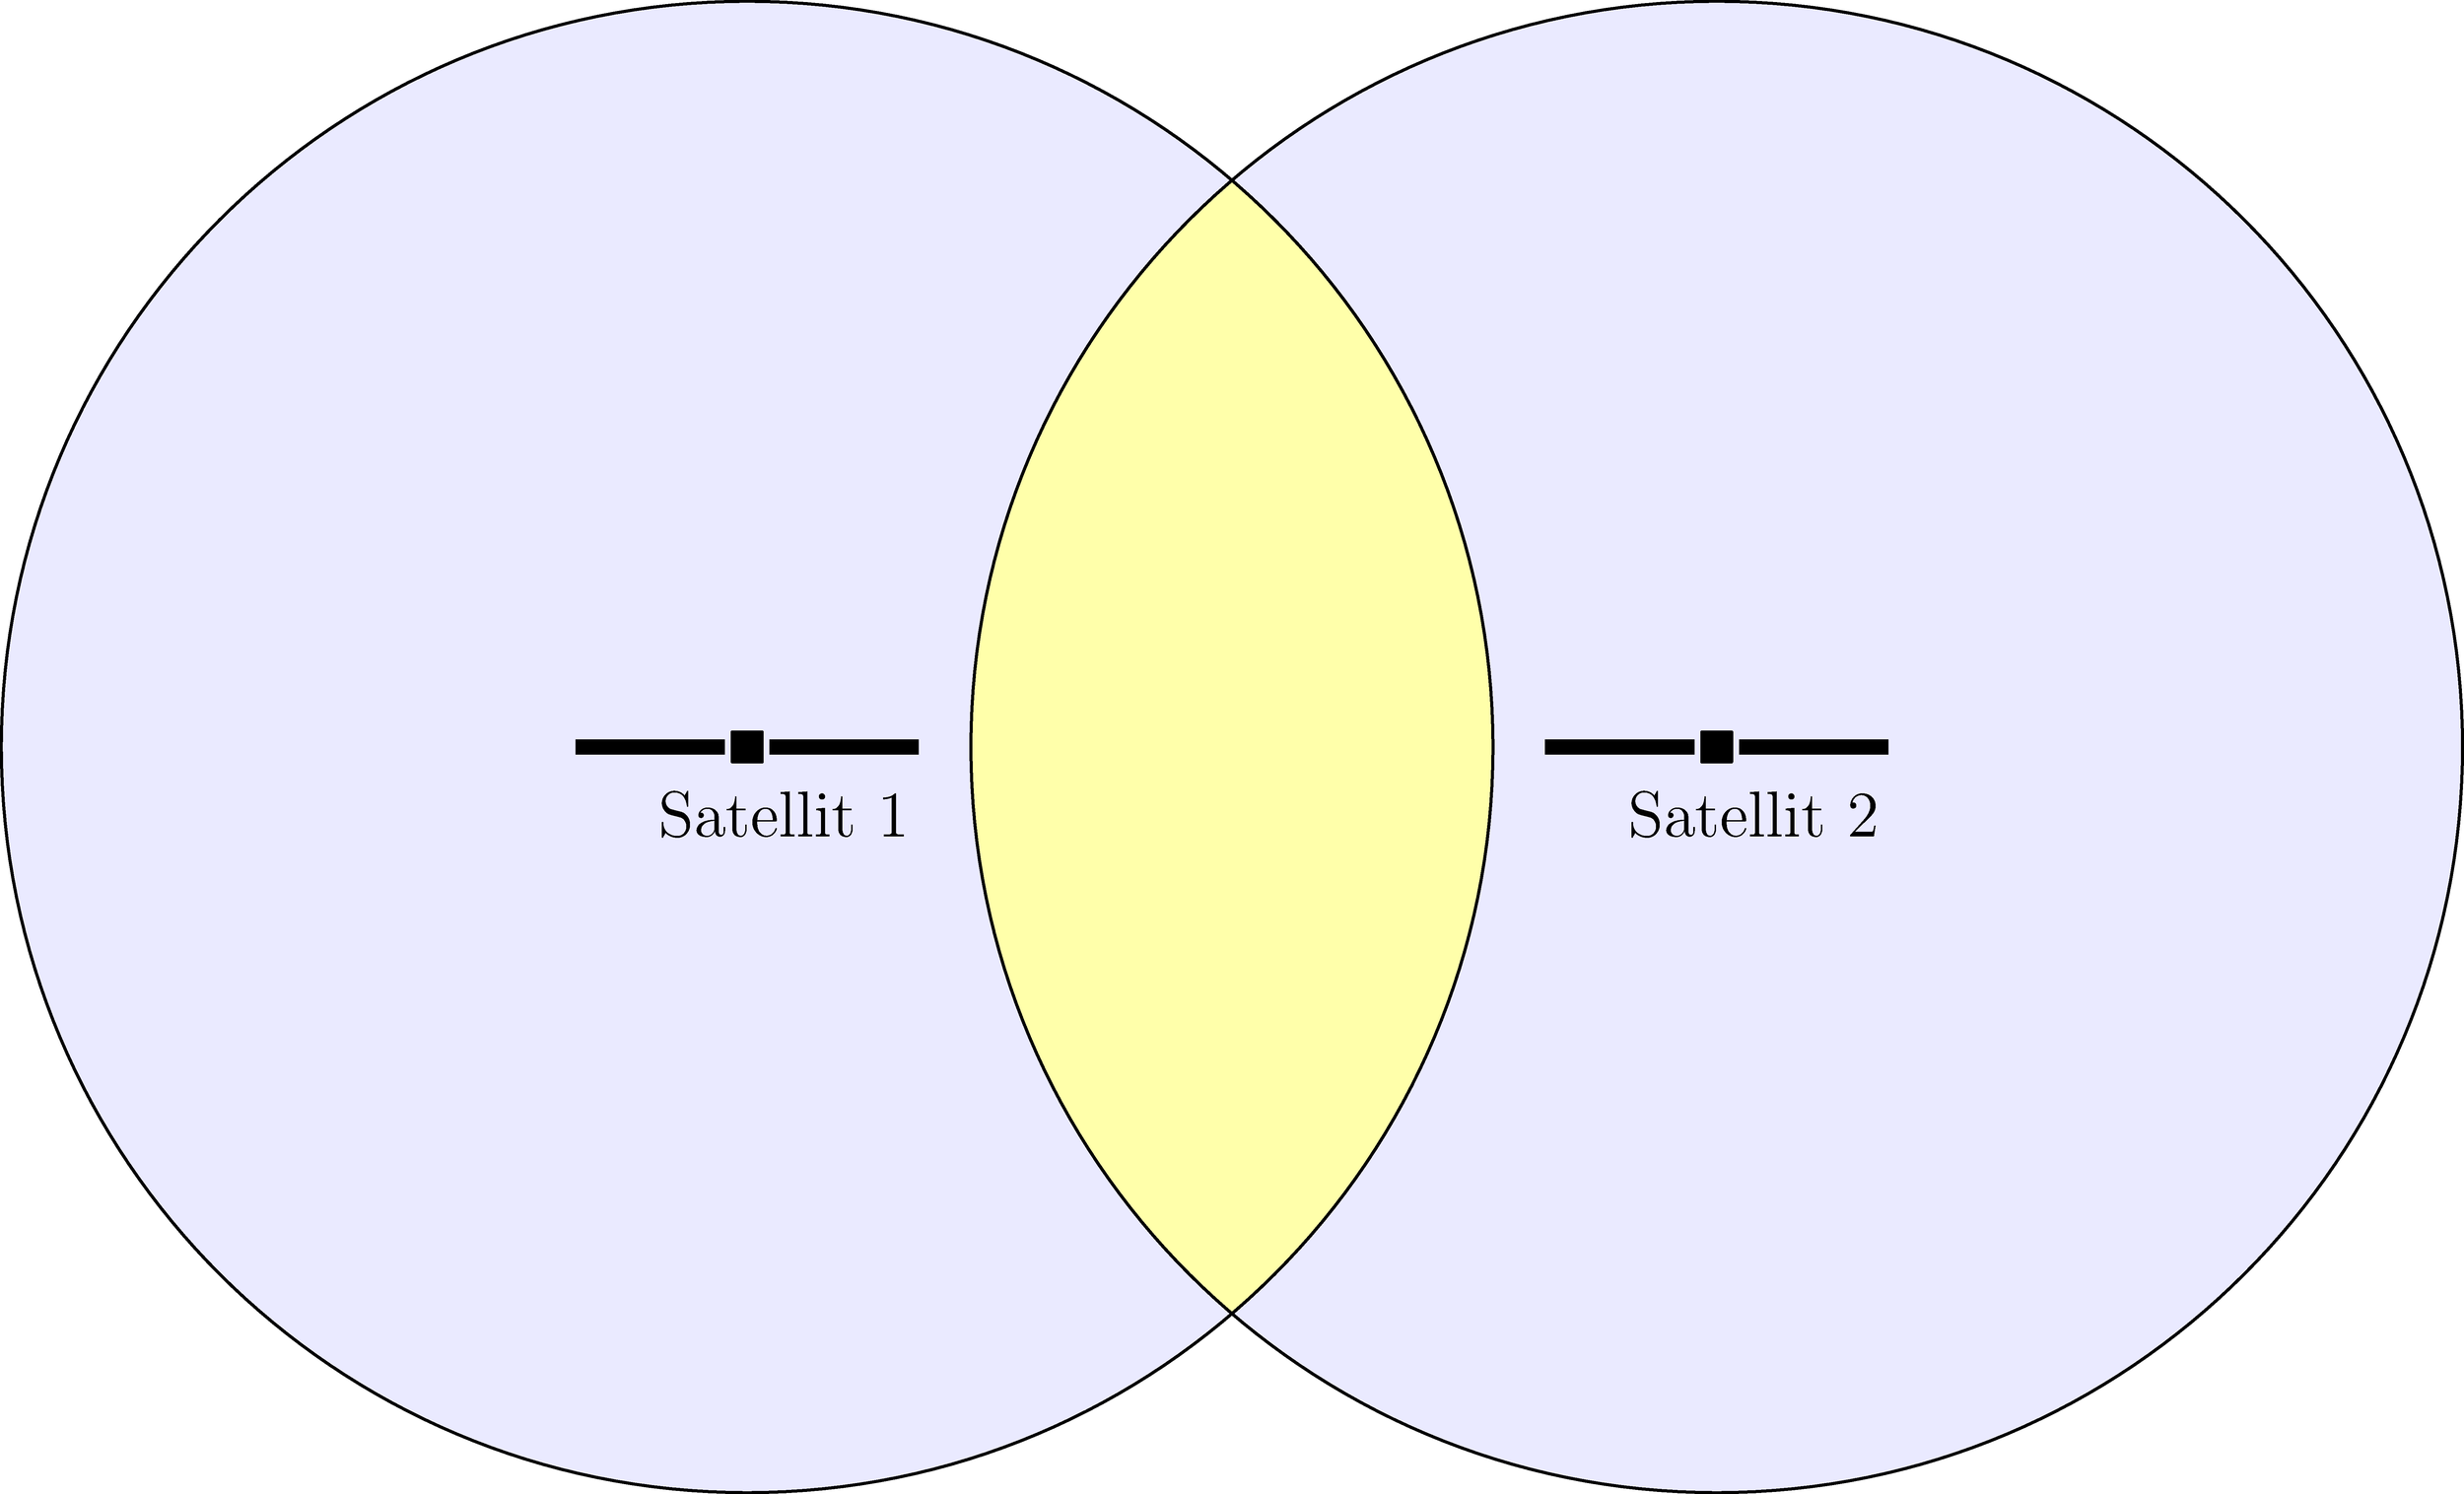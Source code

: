 settings.render = 16;
size(16cm);

pair z1=(0,0);
pair z2=(1.3,0);
real r=1;
path s1=circle(z1,r);
path s2=circle(z2,r);

fill(s1, white+(lightblue*0.2));
fill(shift(0.03,-0.01) * box((0,0), (0.2,0.02)));
fill(shift(-0.23,-0.01) * box((0.2,0.02), (0,0)));
fill(box((-0.02,-0.02),(0.02,0.02)));
draw(box((-0.02,-0.02),(0.02,0.02)), L=Label("Satellit $1$", position=EndPoint, align=(0.5,-1.5)));

fill(s2, white+(lightblue*0.2));
fill(shift(z2) * shift(0.03,-0.01) * box((0,0), (0.2,0.02)));
fill(shift(z2) * shift(-0.23,-0.01) * box((0.2,0.02), (0,0)));
fill(shift(z2) * box((-0.02,-0.02),(0.02,0.02)));
draw(shift(z2) * box((-0.02,-0.02),(0.02,0.02)), L=Label("Satellit $2$", position=EndPoint, align=(0.5,-1.5)));

picture intersection;
fill(intersection,s1,lightred+lightgreen);
clip(intersection,s2);
add(intersection);

draw(s1);
draw(s2);
